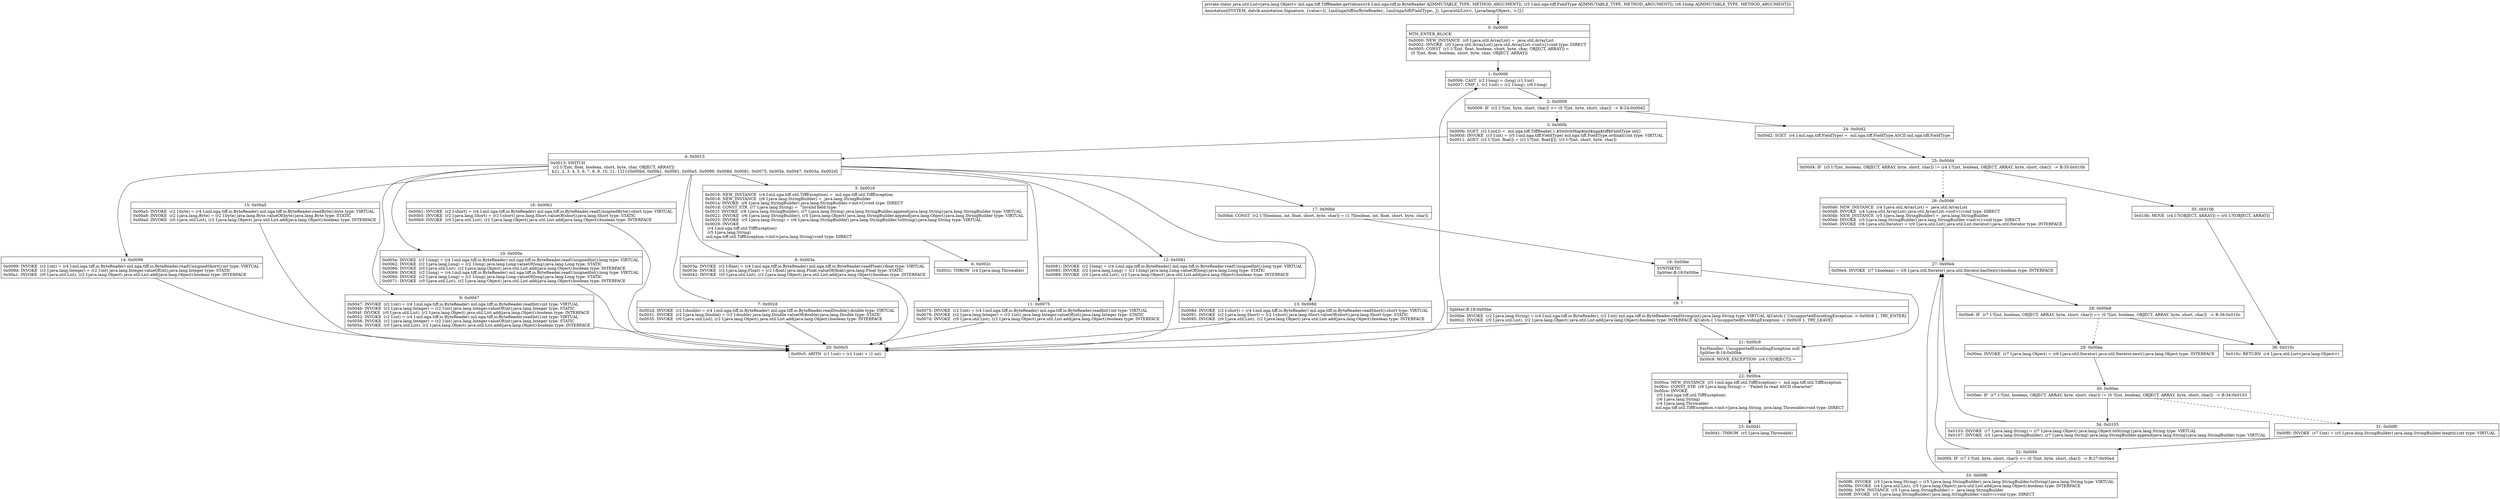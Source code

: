 digraph "CFG formil.nga.tiff.TiffReader.getValues(Lmil\/nga\/tiff\/io\/ByteReader;Lmil\/nga\/tiff\/FieldType;J)Ljava\/util\/List;" {
Node_0 [shape=record,label="{0\:\ 0x0000|MTH_ENTER_BLOCK\l|0x0000: NEW_INSTANCE  (r0 I:java.util.ArrayList) =  java.util.ArrayList \l0x0002: INVOKE  (r0 I:java.util.ArrayList) java.util.ArrayList.\<init\>():void type: DIRECT \l0x0005: CONST  (r1 I:?[int, float, boolean, short, byte, char, OBJECT, ARRAY]) = \l  (0 ?[int, float, boolean, short, byte, char, OBJECT, ARRAY])\l \l}"];
Node_1 [shape=record,label="{1\:\ 0x0006|0x0006: CAST  (r2 I:long) = (long) (r1 I:int) \l0x0007: CMP_L  (r2 I:int) = (r2 I:long), (r6 I:long) \l}"];
Node_2 [shape=record,label="{2\:\ 0x0009|0x0009: IF  (r2 I:?[int, byte, short, char]) \>= (0 ?[int, byte, short, char])  \-\> B:24:0x00d2 \l}"];
Node_3 [shape=record,label="{3\:\ 0x000b|0x000b: SGET  (r2 I:int[]) =  mil.nga.tiff.TiffReader.1.$SwitchMap$mil$nga$tiff$FieldType int[] \l0x000d: INVOKE  (r3 I:int) = (r5 I:mil.nga.tiff.FieldType) mil.nga.tiff.FieldType.ordinal():int type: VIRTUAL \l0x0011: AGET  (r2 I:?[int, float]) = (r2 I:?[int, float][]), (r3 I:?[int, short, byte, char]) \l}"];
Node_4 [shape=record,label="{4\:\ 0x0013|0x0013: SWITCH  \l  (r2 I:?[int, float, boolean, short, byte, char, OBJECT, ARRAY])\l k:[1, 2, 3, 4, 5, 6, 7, 8, 9, 10, 11, 12] t:[0x00bd, 0x00b1, 0x00b1, 0x00a5, 0x0099, 0x008d, 0x0081, 0x0075, 0x005e, 0x0047, 0x003a, 0x002d] \l}"];
Node_5 [shape=record,label="{5\:\ 0x0016|0x0016: NEW_INSTANCE  (r4 I:mil.nga.tiff.util.TiffException) =  mil.nga.tiff.util.TiffException \l0x0018: NEW_INSTANCE  (r6 I:java.lang.StringBuilder) =  java.lang.StringBuilder \l0x001a: INVOKE  (r6 I:java.lang.StringBuilder) java.lang.StringBuilder.\<init\>():void type: DIRECT \l0x001d: CONST_STR  (r7 I:java.lang.String) =  \"Invalid field type: \" \l0x001f: INVOKE  (r6 I:java.lang.StringBuilder), (r7 I:java.lang.String) java.lang.StringBuilder.append(java.lang.String):java.lang.StringBuilder type: VIRTUAL \l0x0022: INVOKE  (r6 I:java.lang.StringBuilder), (r5 I:java.lang.Object) java.lang.StringBuilder.append(java.lang.Object):java.lang.StringBuilder type: VIRTUAL \l0x0025: INVOKE  (r5 I:java.lang.String) = (r6 I:java.lang.StringBuilder) java.lang.StringBuilder.toString():java.lang.String type: VIRTUAL \l0x0029: INVOKE  \l  (r4 I:mil.nga.tiff.util.TiffException)\l  (r5 I:java.lang.String)\l mil.nga.tiff.util.TiffException.\<init\>(java.lang.String):void type: DIRECT \l}"];
Node_6 [shape=record,label="{6\:\ 0x002c|0x002c: THROW  (r4 I:java.lang.Throwable) \l}"];
Node_7 [shape=record,label="{7\:\ 0x002d|0x002d: INVOKE  (r2 I:double) = (r4 I:mil.nga.tiff.io.ByteReader) mil.nga.tiff.io.ByteReader.readDouble():double type: VIRTUAL \l0x0031: INVOKE  (r2 I:java.lang.Double) = (r2 I:double) java.lang.Double.valueOf(double):java.lang.Double type: STATIC \l0x0035: INVOKE  (r0 I:java.util.List), (r2 I:java.lang.Object) java.util.List.add(java.lang.Object):boolean type: INTERFACE \l}"];
Node_8 [shape=record,label="{8\:\ 0x003a|0x003a: INVOKE  (r2 I:float) = (r4 I:mil.nga.tiff.io.ByteReader) mil.nga.tiff.io.ByteReader.readFloat():float type: VIRTUAL \l0x003e: INVOKE  (r2 I:java.lang.Float) = (r2 I:float) java.lang.Float.valueOf(float):java.lang.Float type: STATIC \l0x0042: INVOKE  (r0 I:java.util.List), (r2 I:java.lang.Object) java.util.List.add(java.lang.Object):boolean type: INTERFACE \l}"];
Node_9 [shape=record,label="{9\:\ 0x0047|0x0047: INVOKE  (r2 I:int) = (r4 I:mil.nga.tiff.io.ByteReader) mil.nga.tiff.io.ByteReader.readInt():int type: VIRTUAL \l0x004b: INVOKE  (r2 I:java.lang.Integer) = (r2 I:int) java.lang.Integer.valueOf(int):java.lang.Integer type: STATIC \l0x004f: INVOKE  (r0 I:java.util.List), (r2 I:java.lang.Object) java.util.List.add(java.lang.Object):boolean type: INTERFACE \l0x0052: INVOKE  (r2 I:int) = (r4 I:mil.nga.tiff.io.ByteReader) mil.nga.tiff.io.ByteReader.readInt():int type: VIRTUAL \l0x0056: INVOKE  (r2 I:java.lang.Integer) = (r2 I:int) java.lang.Integer.valueOf(int):java.lang.Integer type: STATIC \l0x005a: INVOKE  (r0 I:java.util.List), (r2 I:java.lang.Object) java.util.List.add(java.lang.Object):boolean type: INTERFACE \l}"];
Node_10 [shape=record,label="{10\:\ 0x005e|0x005e: INVOKE  (r2 I:long) = (r4 I:mil.nga.tiff.io.ByteReader) mil.nga.tiff.io.ByteReader.readUnsignedInt():long type: VIRTUAL \l0x0062: INVOKE  (r2 I:java.lang.Long) = (r2 I:long) java.lang.Long.valueOf(long):java.lang.Long type: STATIC \l0x0066: INVOKE  (r0 I:java.util.List), (r2 I:java.lang.Object) java.util.List.add(java.lang.Object):boolean type: INTERFACE \l0x0069: INVOKE  (r2 I:long) = (r4 I:mil.nga.tiff.io.ByteReader) mil.nga.tiff.io.ByteReader.readUnsignedInt():long type: VIRTUAL \l0x006d: INVOKE  (r2 I:java.lang.Long) = (r2 I:long) java.lang.Long.valueOf(long):java.lang.Long type: STATIC \l0x0071: INVOKE  (r0 I:java.util.List), (r2 I:java.lang.Object) java.util.List.add(java.lang.Object):boolean type: INTERFACE \l}"];
Node_11 [shape=record,label="{11\:\ 0x0075|0x0075: INVOKE  (r2 I:int) = (r4 I:mil.nga.tiff.io.ByteReader) mil.nga.tiff.io.ByteReader.readInt():int type: VIRTUAL \l0x0079: INVOKE  (r2 I:java.lang.Integer) = (r2 I:int) java.lang.Integer.valueOf(int):java.lang.Integer type: STATIC \l0x007d: INVOKE  (r0 I:java.util.List), (r2 I:java.lang.Object) java.util.List.add(java.lang.Object):boolean type: INTERFACE \l}"];
Node_12 [shape=record,label="{12\:\ 0x0081|0x0081: INVOKE  (r2 I:long) = (r4 I:mil.nga.tiff.io.ByteReader) mil.nga.tiff.io.ByteReader.readUnsignedInt():long type: VIRTUAL \l0x0085: INVOKE  (r2 I:java.lang.Long) = (r2 I:long) java.lang.Long.valueOf(long):java.lang.Long type: STATIC \l0x0089: INVOKE  (r0 I:java.util.List), (r2 I:java.lang.Object) java.util.List.add(java.lang.Object):boolean type: INTERFACE \l}"];
Node_13 [shape=record,label="{13\:\ 0x008d|0x008d: INVOKE  (r2 I:short) = (r4 I:mil.nga.tiff.io.ByteReader) mil.nga.tiff.io.ByteReader.readShort():short type: VIRTUAL \l0x0091: INVOKE  (r2 I:java.lang.Short) = (r2 I:short) java.lang.Short.valueOf(short):java.lang.Short type: STATIC \l0x0095: INVOKE  (r0 I:java.util.List), (r2 I:java.lang.Object) java.util.List.add(java.lang.Object):boolean type: INTERFACE \l}"];
Node_14 [shape=record,label="{14\:\ 0x0099|0x0099: INVOKE  (r2 I:int) = (r4 I:mil.nga.tiff.io.ByteReader) mil.nga.tiff.io.ByteReader.readUnsignedShort():int type: VIRTUAL \l0x009d: INVOKE  (r2 I:java.lang.Integer) = (r2 I:int) java.lang.Integer.valueOf(int):java.lang.Integer type: STATIC \l0x00a1: INVOKE  (r0 I:java.util.List), (r2 I:java.lang.Object) java.util.List.add(java.lang.Object):boolean type: INTERFACE \l}"];
Node_15 [shape=record,label="{15\:\ 0x00a5|0x00a5: INVOKE  (r2 I:byte) = (r4 I:mil.nga.tiff.io.ByteReader) mil.nga.tiff.io.ByteReader.readByte():byte type: VIRTUAL \l0x00a9: INVOKE  (r2 I:java.lang.Byte) = (r2 I:byte) java.lang.Byte.valueOf(byte):java.lang.Byte type: STATIC \l0x00ad: INVOKE  (r0 I:java.util.List), (r2 I:java.lang.Object) java.util.List.add(java.lang.Object):boolean type: INTERFACE \l}"];
Node_16 [shape=record,label="{16\:\ 0x00b1|0x00b1: INVOKE  (r2 I:short) = (r4 I:mil.nga.tiff.io.ByteReader) mil.nga.tiff.io.ByteReader.readUnsignedByte():short type: VIRTUAL \l0x00b5: INVOKE  (r2 I:java.lang.Short) = (r2 I:short) java.lang.Short.valueOf(short):java.lang.Short type: STATIC \l0x00b9: INVOKE  (r0 I:java.util.List), (r2 I:java.lang.Object) java.util.List.add(java.lang.Object):boolean type: INTERFACE \l}"];
Node_17 [shape=record,label="{17\:\ 0x00bd|0x00bd: CONST  (r2 I:?[boolean, int, float, short, byte, char]) = (1 ?[boolean, int, float, short, byte, char]) \l}"];
Node_18 [shape=record,label="{18\:\ 0x00be|SYNTHETIC\lSplitter:B:18:0x00be\l}"];
Node_19 [shape=record,label="{19\:\ ?|Splitter:B:18:0x00be\l|0x00be: INVOKE  (r2 I:java.lang.String) = (r4 I:mil.nga.tiff.io.ByteReader), (r2 I:int) mil.nga.tiff.io.ByteReader.readString(int):java.lang.String type: VIRTUAL A[Catch:\{ UnsupportedEncodingException \-\> 0x00c9 \}, TRY_ENTER]\l0x00c2: INVOKE  (r0 I:java.util.List), (r2 I:java.lang.Object) java.util.List.add(java.lang.Object):boolean type: INTERFACE A[Catch:\{ UnsupportedEncodingException \-\> 0x00c9 \}, TRY_LEAVE]\l}"];
Node_20 [shape=record,label="{20\:\ 0x00c5|0x00c5: ARITH  (r1 I:int) = (r1 I:int) + (1 int) \l}"];
Node_21 [shape=record,label="{21\:\ 0x00c9|ExcHandler: UnsupportedEncodingException null\lSplitter:B:18:0x00be\l|0x00c9: MOVE_EXCEPTION  (r4 I:?[OBJECT]) =  \l}"];
Node_22 [shape=record,label="{22\:\ 0x00ca|0x00ca: NEW_INSTANCE  (r5 I:mil.nga.tiff.util.TiffException) =  mil.nga.tiff.util.TiffException \l0x00cc: CONST_STR  (r6 I:java.lang.String) =  \"Failed to read ASCII character\" \l0x00ce: INVOKE  \l  (r5 I:mil.nga.tiff.util.TiffException)\l  (r6 I:java.lang.String)\l  (r4 I:java.lang.Throwable)\l mil.nga.tiff.util.TiffException.\<init\>(java.lang.String, java.lang.Throwable):void type: DIRECT \l}"];
Node_23 [shape=record,label="{23\:\ 0x00d1|0x00d1: THROW  (r5 I:java.lang.Throwable) \l}"];
Node_24 [shape=record,label="{24\:\ 0x00d2|0x00d2: SGET  (r4 I:mil.nga.tiff.FieldType) =  mil.nga.tiff.FieldType.ASCII mil.nga.tiff.FieldType \l}"];
Node_25 [shape=record,label="{25\:\ 0x00d4|0x00d4: IF  (r5 I:?[int, boolean, OBJECT, ARRAY, byte, short, char]) != (r4 I:?[int, boolean, OBJECT, ARRAY, byte, short, char])  \-\> B:35:0x010b \l}"];
Node_26 [shape=record,label="{26\:\ 0x00d6|0x00d6: NEW_INSTANCE  (r4 I:java.util.ArrayList) =  java.util.ArrayList \l0x00d8: INVOKE  (r4 I:java.util.ArrayList) java.util.ArrayList.\<init\>():void type: DIRECT \l0x00db: NEW_INSTANCE  (r5 I:java.lang.StringBuilder) =  java.lang.StringBuilder \l0x00dd: INVOKE  (r5 I:java.lang.StringBuilder) java.lang.StringBuilder.\<init\>():void type: DIRECT \l0x00e0: INVOKE  (r6 I:java.util.Iterator) = (r0 I:java.util.List) java.util.List.iterator():java.util.Iterator type: INTERFACE \l}"];
Node_27 [shape=record,label="{27\:\ 0x00e4|0x00e4: INVOKE  (r7 I:boolean) = (r6 I:java.util.Iterator) java.util.Iterator.hasNext():boolean type: INTERFACE \l}"];
Node_28 [shape=record,label="{28\:\ 0x00e8|0x00e8: IF  (r7 I:?[int, boolean, OBJECT, ARRAY, byte, short, char]) == (0 ?[int, boolean, OBJECT, ARRAY, byte, short, char])  \-\> B:36:0x010c \l}"];
Node_29 [shape=record,label="{29\:\ 0x00ea|0x00ea: INVOKE  (r7 I:java.lang.Object) = (r6 I:java.util.Iterator) java.util.Iterator.next():java.lang.Object type: INTERFACE \l}"];
Node_30 [shape=record,label="{30\:\ 0x00ee|0x00ee: IF  (r7 I:?[int, boolean, OBJECT, ARRAY, byte, short, char]) != (0 ?[int, boolean, OBJECT, ARRAY, byte, short, char])  \-\> B:34:0x0103 \l}"];
Node_31 [shape=record,label="{31\:\ 0x00f0|0x00f0: INVOKE  (r7 I:int) = (r5 I:java.lang.StringBuilder) java.lang.StringBuilder.length():int type: VIRTUAL \l}"];
Node_32 [shape=record,label="{32\:\ 0x00f4|0x00f4: IF  (r7 I:?[int, byte, short, char]) \<= (0 ?[int, byte, short, char])  \-\> B:27:0x00e4 \l}"];
Node_33 [shape=record,label="{33\:\ 0x00f6|0x00f6: INVOKE  (r5 I:java.lang.String) = (r5 I:java.lang.StringBuilder) java.lang.StringBuilder.toString():java.lang.String type: VIRTUAL \l0x00fa: INVOKE  (r4 I:java.util.List), (r5 I:java.lang.Object) java.util.List.add(java.lang.Object):boolean type: INTERFACE \l0x00fd: NEW_INSTANCE  (r5 I:java.lang.StringBuilder) =  java.lang.StringBuilder \l0x00ff: INVOKE  (r5 I:java.lang.StringBuilder) java.lang.StringBuilder.\<init\>():void type: DIRECT \l}"];
Node_34 [shape=record,label="{34\:\ 0x0103|0x0103: INVOKE  (r7 I:java.lang.String) = (r7 I:java.lang.Object) java.lang.Object.toString():java.lang.String type: VIRTUAL \l0x0107: INVOKE  (r5 I:java.lang.StringBuilder), (r7 I:java.lang.String) java.lang.StringBuilder.append(java.lang.String):java.lang.StringBuilder type: VIRTUAL \l}"];
Node_35 [shape=record,label="{35\:\ 0x010b|0x010b: MOVE  (r4 I:?[OBJECT, ARRAY]) = (r0 I:?[OBJECT, ARRAY]) \l}"];
Node_36 [shape=record,label="{36\:\ 0x010c|0x010c: RETURN  (r4 I:java.util.List\<java.lang.Object\>) \l}"];
MethodNode[shape=record,label="{private static java.util.List\<java.lang.Object\> mil.nga.tiff.TiffReader.getValues((r4 I:mil.nga.tiff.io.ByteReader A[IMMUTABLE_TYPE, METHOD_ARGUMENT]), (r5 I:mil.nga.tiff.FieldType A[IMMUTABLE_TYPE, METHOD_ARGUMENT]), (r6 I:long A[IMMUTABLE_TYPE, METHOD_ARGUMENT]))  | Annotation[SYSTEM, dalvik.annotation.Signature, \{value=[(, Lmil\/nga\/tiff\/io\/ByteReader;, Lmil\/nga\/tiff\/FieldType;, J), Ljava\/util\/List\<, Ljava\/lang\/Object;, \>;]\}]\l}"];
MethodNode -> Node_0;
Node_0 -> Node_1;
Node_1 -> Node_2;
Node_2 -> Node_3[style=dashed];
Node_2 -> Node_24;
Node_3 -> Node_4;
Node_4 -> Node_5;
Node_4 -> Node_7;
Node_4 -> Node_8;
Node_4 -> Node_9;
Node_4 -> Node_10;
Node_4 -> Node_11;
Node_4 -> Node_12;
Node_4 -> Node_13;
Node_4 -> Node_14;
Node_4 -> Node_15;
Node_4 -> Node_16;
Node_4 -> Node_17;
Node_5 -> Node_6;
Node_7 -> Node_20;
Node_8 -> Node_20;
Node_9 -> Node_20;
Node_10 -> Node_20;
Node_11 -> Node_20;
Node_12 -> Node_20;
Node_13 -> Node_20;
Node_14 -> Node_20;
Node_15 -> Node_20;
Node_16 -> Node_20;
Node_17 -> Node_18;
Node_18 -> Node_19;
Node_18 -> Node_21;
Node_19 -> Node_20;
Node_19 -> Node_21;
Node_20 -> Node_1;
Node_21 -> Node_22;
Node_22 -> Node_23;
Node_24 -> Node_25;
Node_25 -> Node_26[style=dashed];
Node_25 -> Node_35;
Node_26 -> Node_27;
Node_27 -> Node_28;
Node_28 -> Node_29[style=dashed];
Node_28 -> Node_36;
Node_29 -> Node_30;
Node_30 -> Node_31[style=dashed];
Node_30 -> Node_34;
Node_31 -> Node_32;
Node_32 -> Node_27;
Node_32 -> Node_33[style=dashed];
Node_33 -> Node_27;
Node_34 -> Node_27;
Node_35 -> Node_36;
}

